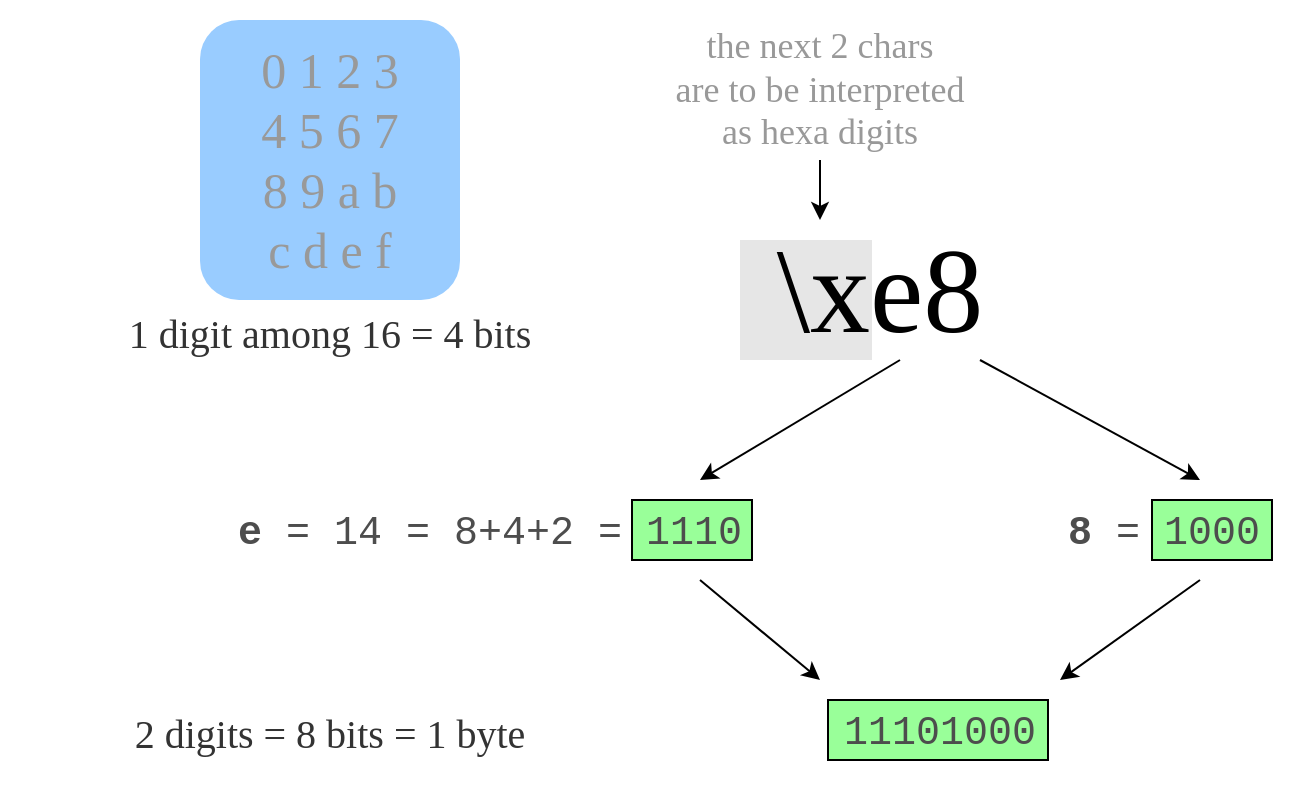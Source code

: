<mxfile>
    <diagram id="ajI7dv0KzTwbDeQ1YzrY" name="Page-1">
        <mxGraphModel dx="1621" dy="563" grid="1" gridSize="10" guides="1" tooltips="1" connect="1" arrows="1" fold="1" page="1" pageScale="1" pageWidth="827" pageHeight="1169" math="0" shadow="0">
            <root>
                <mxCell id="0"/>
                <mxCell id="1" parent="0"/>
                <mxCell id="18" value="" style="rounded=0;whiteSpace=wrap;html=1;fontFamily=Courier New;fontSize=20;fontColor=#4D4D4D;fillColor=#99FF99;" vertex="1" parent="1">
                    <mxGeometry x="374" y="370" width="110" height="30" as="geometry"/>
                </mxCell>
                <mxCell id="17" value="" style="rounded=0;whiteSpace=wrap;html=1;fontFamily=Courier New;fontSize=20;fontColor=#4D4D4D;fillColor=#99FF99;" vertex="1" parent="1">
                    <mxGeometry x="276" y="270" width="60" height="30" as="geometry"/>
                </mxCell>
                <mxCell id="16" value="" style="rounded=0;whiteSpace=wrap;html=1;fontFamily=Courier New;fontSize=20;fontColor=#4D4D4D;fillColor=#99FF99;" vertex="1" parent="1">
                    <mxGeometry x="536" y="270" width="60" height="30" as="geometry"/>
                </mxCell>
                <mxCell id="2" value="&lt;font color=&quot;#999999&quot; face=&quot;Verdana&quot; style=&quot;font-size: 18px;&quot;&gt;the next 2 chars&lt;br&gt;are to be interpreted&lt;br&gt;as hexa digits&lt;/font&gt;" style="text;html=1;strokeColor=none;fillColor=none;align=center;verticalAlign=middle;whiteSpace=wrap;rounded=0;" vertex="1" parent="1">
                    <mxGeometry x="260" y="20" width="220" height="90" as="geometry"/>
                </mxCell>
                <mxCell id="5" value="" style="rounded=0;whiteSpace=wrap;html=1;fontFamily=Verdana;fontSize=60;fillColor=#E6E6E6;fontColor=#333333;strokeColor=none;" vertex="1" parent="1">
                    <mxGeometry x="330" y="140" width="66" height="60" as="geometry"/>
                </mxCell>
                <mxCell id="3" value="&lt;font style=&quot;font-size: 60px;&quot;&gt;\xe8&lt;/font&gt;" style="text;html=1;strokeColor=none;fillColor=none;align=center;verticalAlign=middle;whiteSpace=wrap;rounded=0;fontFamily=Verdana;fontSize=18;" vertex="1" parent="1">
                    <mxGeometry x="370" y="150" width="60" height="30" as="geometry"/>
                </mxCell>
                <mxCell id="6" value="" style="endArrow=classic;html=1;fontFamily=Verdana;fontSize=60;" edge="1" parent="1">
                    <mxGeometry width="50" height="50" relative="1" as="geometry">
                        <mxPoint x="370" y="100" as="sourcePoint"/>
                        <mxPoint x="370" y="130" as="targetPoint"/>
                    </mxGeometry>
                </mxCell>
                <mxCell id="8" value="&lt;font style=&quot;font-size: 25px;&quot;&gt;0 1 2 3&lt;br&gt;4 5 6 7&lt;br&gt;8 9 a b&lt;br&gt;c d e f&lt;/font&gt;" style="rounded=1;whiteSpace=wrap;html=1;fontFamily=Verdana;fontSize=12;fontColor=#999999;fillColor=#99CCFF;strokeColor=none;" vertex="1" parent="1">
                    <mxGeometry x="60" y="30" width="130" height="140" as="geometry"/>
                </mxCell>
                <mxCell id="9" value="&lt;font style=&quot;font-size: 20px;&quot; color=&quot;#333333&quot;&gt;1 digit among 16&amp;nbsp;= 4 bits&lt;/font&gt;" style="text;html=1;strokeColor=none;fillColor=none;align=center;verticalAlign=middle;whiteSpace=wrap;rounded=0;fontFamily=Verdana;fontSize=25;fontColor=#999999;" vertex="1" parent="1">
                    <mxGeometry x="-40" y="150" width="330" height="70" as="geometry"/>
                </mxCell>
                <mxCell id="10" value="&lt;font face=&quot;Courier New&quot; color=&quot;#4d4d4d&quot;&gt;&lt;b&gt;e&lt;/b&gt; = 14 = 8+4+2 = 1110&lt;/font&gt;" style="text;html=1;strokeColor=none;fillColor=none;align=center;verticalAlign=middle;whiteSpace=wrap;rounded=0;fontFamily=Verdana;fontSize=20;fontColor=#333333;" vertex="1" parent="1">
                    <mxGeometry x="20" y="270" width="370" height="30" as="geometry"/>
                </mxCell>
                <mxCell id="11" value="&lt;font face=&quot;Courier New&quot; color=&quot;#4d4d4d&quot;&gt;&lt;b&gt;8&lt;/b&gt; = 1000&lt;/font&gt;" style="text;html=1;strokeColor=none;fillColor=none;align=center;verticalAlign=middle;whiteSpace=wrap;rounded=0;fontFamily=Verdana;fontSize=20;fontColor=#333333;" vertex="1" parent="1">
                    <mxGeometry x="477" y="270" width="130" height="30" as="geometry"/>
                </mxCell>
                <mxCell id="12" value="&lt;font style=&quot;font-size: 20px;&quot; color=&quot;#333333&quot;&gt;2 digits = 8 bits = 1 byte&lt;/font&gt;" style="text;html=1;strokeColor=none;fillColor=none;align=center;verticalAlign=middle;whiteSpace=wrap;rounded=0;fontFamily=Verdana;fontSize=25;fontColor=#999999;" vertex="1" parent="1">
                    <mxGeometry x="-40" y="350" width="330" height="70" as="geometry"/>
                </mxCell>
                <mxCell id="13" value="" style="endArrow=classic;html=1;fontFamily=Verdana;fontSize=60;" edge="1" parent="1">
                    <mxGeometry width="50" height="50" relative="1" as="geometry">
                        <mxPoint x="410" y="200" as="sourcePoint"/>
                        <mxPoint x="310" y="260" as="targetPoint"/>
                    </mxGeometry>
                </mxCell>
                <mxCell id="14" value="" style="endArrow=classic;html=1;fontFamily=Verdana;fontSize=60;" edge="1" parent="1">
                    <mxGeometry width="50" height="50" relative="1" as="geometry">
                        <mxPoint x="450" y="200" as="sourcePoint"/>
                        <mxPoint x="560" y="260" as="targetPoint"/>
                    </mxGeometry>
                </mxCell>
                <mxCell id="15" value="&lt;font face=&quot;Courier New&quot; color=&quot;#4d4d4d&quot;&gt;11101000&lt;/font&gt;" style="text;html=1;strokeColor=none;fillColor=none;align=center;verticalAlign=middle;whiteSpace=wrap;rounded=0;fontFamily=Verdana;fontSize=20;fontColor=#333333;" vertex="1" parent="1">
                    <mxGeometry x="370" y="370" width="120" height="30" as="geometry"/>
                </mxCell>
                <mxCell id="19" value="" style="endArrow=classic;html=1;fontFamily=Verdana;fontSize=60;" edge="1" parent="1">
                    <mxGeometry width="50" height="50" relative="1" as="geometry">
                        <mxPoint x="310" y="310" as="sourcePoint"/>
                        <mxPoint x="370" y="360" as="targetPoint"/>
                    </mxGeometry>
                </mxCell>
                <mxCell id="20" value="" style="endArrow=classic;html=1;fontFamily=Verdana;fontSize=60;" edge="1" parent="1">
                    <mxGeometry width="50" height="50" relative="1" as="geometry">
                        <mxPoint x="560" y="310" as="sourcePoint"/>
                        <mxPoint x="490" y="360" as="targetPoint"/>
                    </mxGeometry>
                </mxCell>
            </root>
        </mxGraphModel>
    </diagram>
</mxfile>